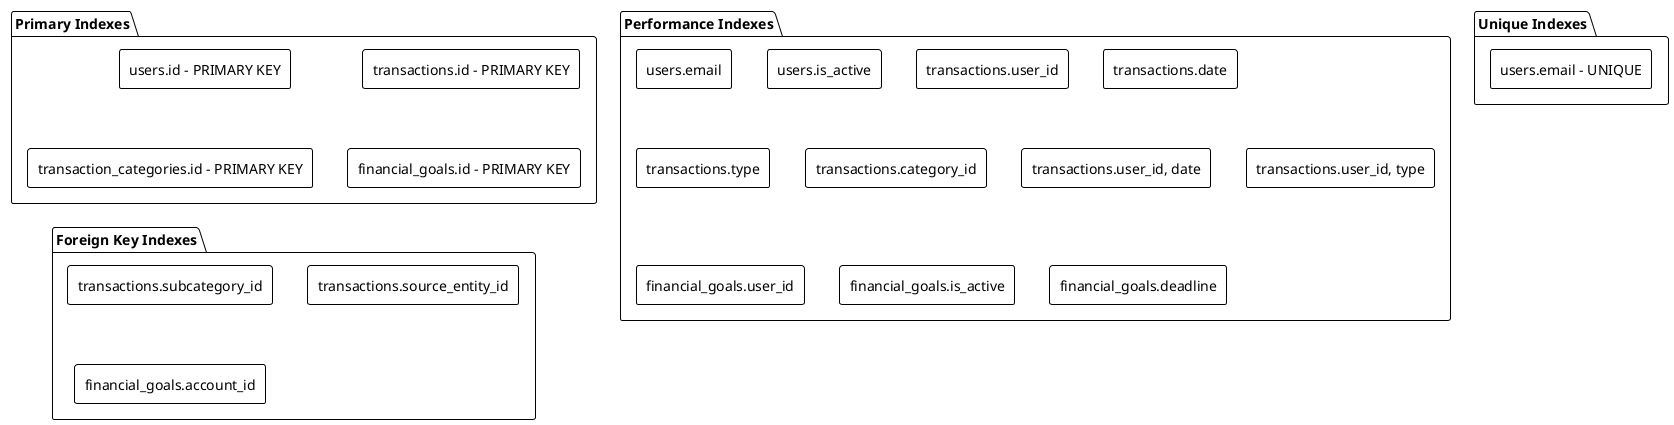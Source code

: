 @startuml Database Index Strategy
!theme plain
skinparam backgroundColor #FFFFFF
skinparam componentStyle rectangle

package "Primary Indexes" {
    [users.id - PRIMARY KEY]
    [transactions.id - PRIMARY KEY]
    [transaction_categories.id - PRIMARY KEY]
    [financial_goals.id - PRIMARY KEY]
}

package "Unique Indexes" {
    [users.email - UNIQUE]
}

package "Performance Indexes" {
    [users.email]
    [users.is_active]
    [transactions.user_id]
    [transactions.date]
    [transactions.type]
    [transactions.category_id]
    [transactions.user_id, date]
    [transactions.user_id, type]
    [financial_goals.user_id]
    [financial_goals.is_active]
    [financial_goals.deadline]
}

package "Foreign Key Indexes" {
    [transactions.user_id]
    [transactions.category_id]
    [transactions.subcategory_id]
    [transactions.source_entity_id]
    [financial_goals.user_id]
    [financial_goals.account_id]
}

@enduml 